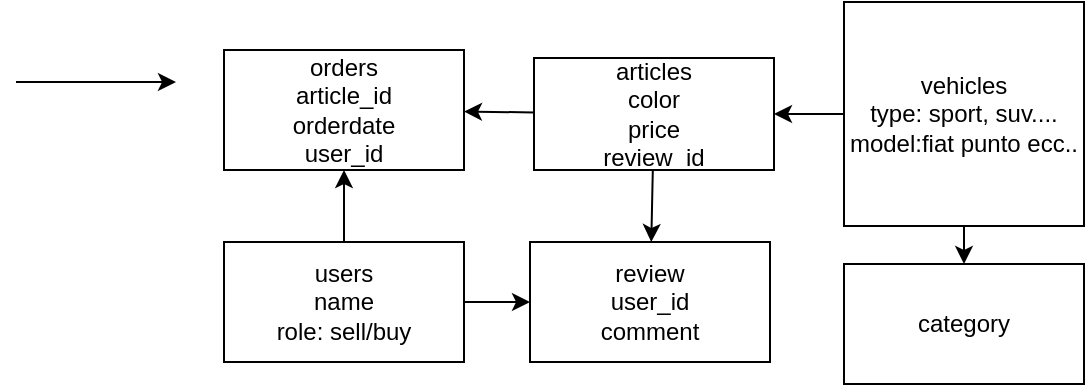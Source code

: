 <mxfile>
    <diagram id="9iT3tkyzGxmtPq7A0b5b" name="Page-1">
        <mxGraphModel dx="248" dy="283" grid="0" gridSize="10" guides="1" tooltips="1" connect="1" arrows="1" fold="1" page="1" pageScale="1" pageWidth="850" pageHeight="1100" math="0" shadow="0">
            <root>
                <mxCell id="0"/>
                <mxCell id="1" parent="0"/>
                <mxCell id="13" style="edgeStyle=none;html=1;exitX=0;exitY=0.5;exitDx=0;exitDy=0;entryX=1;entryY=0.5;entryDx=0;entryDy=0;" parent="1" source="2" target="12" edge="1">
                    <mxGeometry relative="1" as="geometry"/>
                </mxCell>
                <mxCell id="2" value="vehicles&lt;br&gt;type: sport, suv....&lt;br&gt;model:fiat punto ecc.." style="whiteSpace=wrap;html=1;" parent="1" vertex="1">
                    <mxGeometry x="547" y="668" width="120" height="112" as="geometry"/>
                </mxCell>
                <mxCell id="7" style="edgeStyle=none;html=1;exitX=0.5;exitY=1;exitDx=0;exitDy=0;" parent="1" source="2" target="5" edge="1">
                    <mxGeometry relative="1" as="geometry">
                        <mxPoint x="793" y="754" as="sourcePoint"/>
                    </mxGeometry>
                </mxCell>
                <mxCell id="5" value="category" style="whiteSpace=wrap;html=1;" parent="1" vertex="1">
                    <mxGeometry x="547" y="799" width="120" height="60" as="geometry"/>
                </mxCell>
                <mxCell id="20" value="" style="edgeStyle=none;html=1;" parent="1" source="12" target="16" edge="1">
                    <mxGeometry relative="1" as="geometry"/>
                </mxCell>
                <mxCell id="21" style="edgeStyle=none;html=1;" parent="1" source="12" target="17" edge="1">
                    <mxGeometry relative="1" as="geometry"/>
                </mxCell>
                <mxCell id="12" value="articles&lt;br&gt;color&lt;br&gt;price&lt;br&gt;review_id" style="whiteSpace=wrap;html=1;" parent="1" vertex="1">
                    <mxGeometry x="392" y="696" width="120" height="56" as="geometry"/>
                </mxCell>
                <mxCell id="19" value="" style="edgeStyle=none;html=1;" parent="1" source="15" target="16" edge="1">
                    <mxGeometry relative="1" as="geometry"/>
                </mxCell>
                <mxCell id="22" value="" style="edgeStyle=none;html=1;" parent="1" source="15" target="17" edge="1">
                    <mxGeometry relative="1" as="geometry"/>
                </mxCell>
                <mxCell id="15" value="users&lt;br&gt;name&lt;br&gt;role: sell/buy" style="whiteSpace=wrap;html=1;" parent="1" vertex="1">
                    <mxGeometry x="237" y="788" width="120" height="60" as="geometry"/>
                </mxCell>
                <mxCell id="16" value="orders&lt;br&gt;article_id&lt;br&gt;orderdate&lt;br&gt;user_id" style="whiteSpace=wrap;html=1;" parent="1" vertex="1">
                    <mxGeometry x="237" y="692" width="120" height="60" as="geometry"/>
                </mxCell>
                <mxCell id="17" value="review&lt;br&gt;user_id&lt;br&gt;comment" style="whiteSpace=wrap;html=1;" parent="1" vertex="1">
                    <mxGeometry x="390" y="788" width="120" height="60" as="geometry"/>
                </mxCell>
                <mxCell id="23" value="" style="edgeStyle=none;orthogonalLoop=1;jettySize=auto;html=1;" edge="1" parent="1">
                    <mxGeometry width="80" relative="1" as="geometry">
                        <mxPoint x="133" y="708" as="sourcePoint"/>
                        <mxPoint x="213" y="708" as="targetPoint"/>
                        <Array as="points"/>
                    </mxGeometry>
                </mxCell>
            </root>
        </mxGraphModel>
    </diagram>
</mxfile>